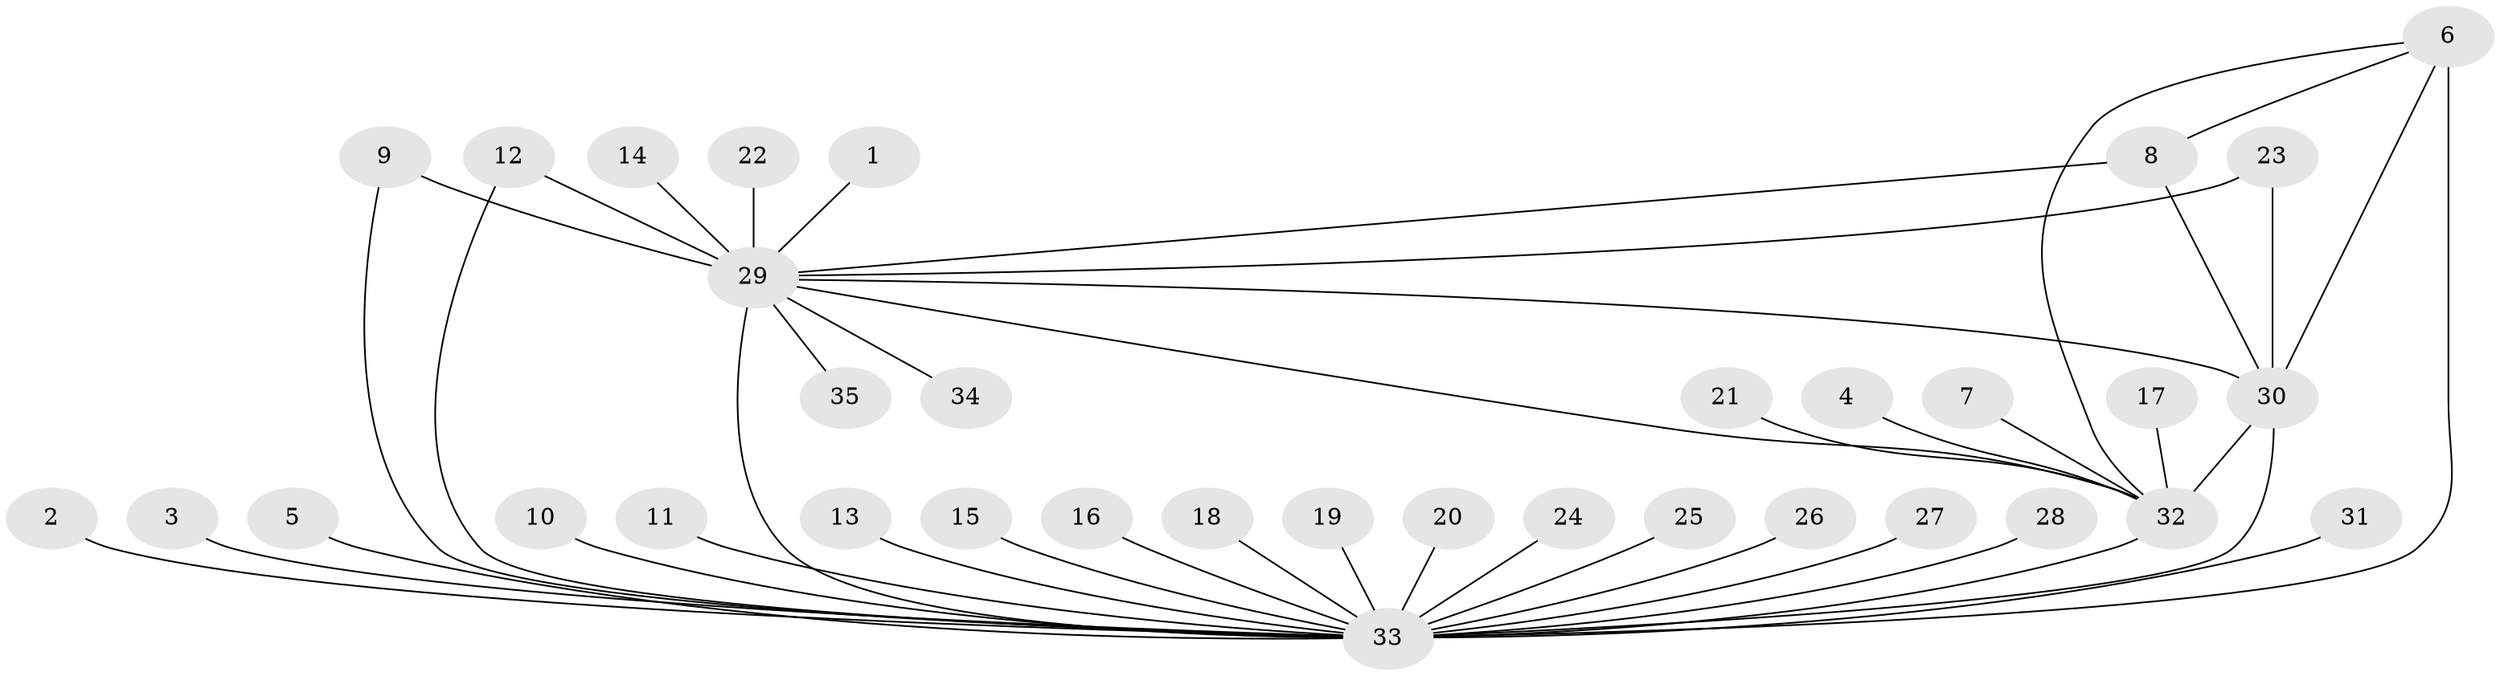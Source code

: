 // original degree distribution, {16: 0.029411764705882353, 4: 0.11764705882352941, 22: 0.014705882352941176, 1: 0.5441176470588235, 7: 0.029411764705882353, 3: 0.14705882352941177, 2: 0.058823529411764705, 12: 0.014705882352941176, 9: 0.014705882352941176, 6: 0.029411764705882353}
// Generated by graph-tools (version 1.1) at 2025/49/03/09/25 03:49:57]
// undirected, 35 vertices, 44 edges
graph export_dot {
graph [start="1"]
  node [color=gray90,style=filled];
  1;
  2;
  3;
  4;
  5;
  6;
  7;
  8;
  9;
  10;
  11;
  12;
  13;
  14;
  15;
  16;
  17;
  18;
  19;
  20;
  21;
  22;
  23;
  24;
  25;
  26;
  27;
  28;
  29;
  30;
  31;
  32;
  33;
  34;
  35;
  1 -- 29 [weight=1.0];
  2 -- 33 [weight=1.0];
  3 -- 33 [weight=1.0];
  4 -- 32 [weight=1.0];
  5 -- 33 [weight=1.0];
  6 -- 8 [weight=1.0];
  6 -- 30 [weight=1.0];
  6 -- 32 [weight=1.0];
  6 -- 33 [weight=4.0];
  7 -- 32 [weight=1.0];
  8 -- 29 [weight=1.0];
  8 -- 30 [weight=1.0];
  9 -- 29 [weight=1.0];
  9 -- 33 [weight=3.0];
  10 -- 33 [weight=1.0];
  11 -- 33 [weight=1.0];
  12 -- 29 [weight=1.0];
  12 -- 33 [weight=1.0];
  13 -- 33 [weight=1.0];
  14 -- 29 [weight=1.0];
  15 -- 33 [weight=1.0];
  16 -- 33 [weight=1.0];
  17 -- 32 [weight=1.0];
  18 -- 33 [weight=1.0];
  19 -- 33 [weight=1.0];
  20 -- 33 [weight=1.0];
  21 -- 32 [weight=1.0];
  22 -- 29 [weight=1.0];
  23 -- 29 [weight=1.0];
  23 -- 30 [weight=1.0];
  24 -- 33 [weight=1.0];
  25 -- 33 [weight=1.0];
  26 -- 33 [weight=1.0];
  27 -- 33 [weight=1.0];
  28 -- 33 [weight=1.0];
  29 -- 30 [weight=1.0];
  29 -- 32 [weight=2.0];
  29 -- 33 [weight=6.0];
  29 -- 34 [weight=1.0];
  29 -- 35 [weight=1.0];
  30 -- 32 [weight=1.0];
  30 -- 33 [weight=4.0];
  31 -- 33 [weight=2.0];
  32 -- 33 [weight=4.0];
}
